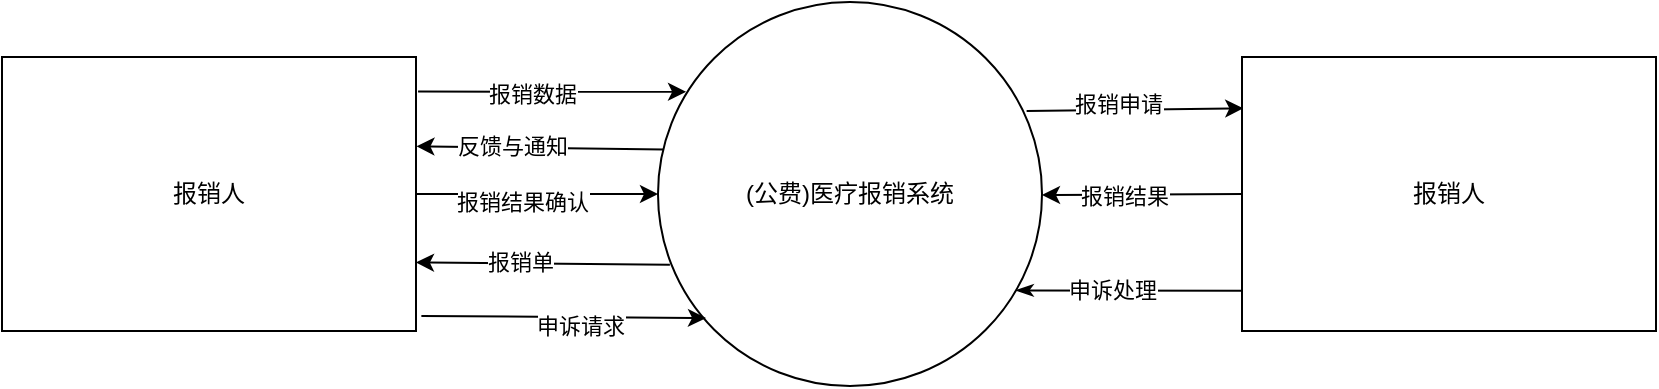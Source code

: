 <mxfile version="13.9.9" type="device"><diagram id="75xl8uRMegtxuiEp05Pq" name="第 1 页"><mxGraphModel dx="1024" dy="592" grid="0" gridSize="10" guides="1" tooltips="1" connect="1" arrows="1" fold="1" page="1" pageScale="1" pageWidth="1169" pageHeight="827" math="0" shadow="0"><root><mxCell id="0"/><mxCell id="1" parent="0"/><mxCell id="d2AHJLTDfQOx0OwsYGWG-6" style="rounded=0;orthogonalLoop=1;jettySize=auto;html=1;exitX=1.005;exitY=0.126;exitDx=0;exitDy=0;exitPerimeter=0;entryX=0.073;entryY=0.234;entryDx=0;entryDy=0;entryPerimeter=0;" edge="1" parent="1" source="d2AHJLTDfQOx0OwsYGWG-1" target="d2AHJLTDfQOx0OwsYGWG-4"><mxGeometry relative="1" as="geometry"><mxPoint x="191" y="314" as="sourcePoint"/><mxPoint x="399.589" y="348.558" as="targetPoint"/></mxGeometry></mxCell><mxCell id="d2AHJLTDfQOx0OwsYGWG-8" value="报销数据" style="edgeLabel;html=1;align=center;verticalAlign=middle;resizable=0;points=[];" vertex="1" connectable="0" parent="d2AHJLTDfQOx0OwsYGWG-6"><mxGeometry x="-0.16" y="-1" relative="1" as="geometry"><mxPoint as="offset"/></mxGeometry></mxCell><mxCell id="d2AHJLTDfQOx0OwsYGWG-11" style="edgeStyle=none;rounded=0;orthogonalLoop=1;jettySize=auto;html=1;entryX=0;entryY=0.5;entryDx=0;entryDy=0;exitX=1;exitY=0.5;exitDx=0;exitDy=0;" edge="1" parent="1" source="d2AHJLTDfQOx0OwsYGWG-1" target="d2AHJLTDfQOx0OwsYGWG-4"><mxGeometry relative="1" as="geometry"/></mxCell><mxCell id="d2AHJLTDfQOx0OwsYGWG-12" value="报销结果确认" style="edgeLabel;html=1;align=center;verticalAlign=middle;resizable=0;points=[];" vertex="1" connectable="0" parent="d2AHJLTDfQOx0OwsYGWG-11"><mxGeometry x="-0.12" y="-4" relative="1" as="geometry"><mxPoint as="offset"/></mxGeometry></mxCell><mxCell id="d2AHJLTDfQOx0OwsYGWG-13" style="edgeStyle=none;rounded=0;orthogonalLoop=1;jettySize=auto;html=1;entryX=1;entryY=0.75;entryDx=0;entryDy=0;exitX=0.031;exitY=0.684;exitDx=0;exitDy=0;exitPerimeter=0;" edge="1" parent="1" source="d2AHJLTDfQOx0OwsYGWG-4" target="d2AHJLTDfQOx0OwsYGWG-1"><mxGeometry relative="1" as="geometry"><mxPoint x="372" y="375" as="sourcePoint"/></mxGeometry></mxCell><mxCell id="d2AHJLTDfQOx0OwsYGWG-32" value="报销单" style="edgeLabel;html=1;align=center;verticalAlign=middle;resizable=0;points=[];" vertex="1" connectable="0" parent="d2AHJLTDfQOx0OwsYGWG-13"><mxGeometry x="0.187" y="-1" relative="1" as="geometry"><mxPoint as="offset"/></mxGeometry></mxCell><mxCell id="d2AHJLTDfQOx0OwsYGWG-22" style="edgeStyle=none;rounded=0;orthogonalLoop=1;jettySize=auto;html=1;exitX=0.96;exitY=0.284;exitDx=0;exitDy=0;entryX=0.003;entryY=0.187;entryDx=0;entryDy=0;exitPerimeter=0;entryPerimeter=0;" edge="1" parent="1" source="d2AHJLTDfQOx0OwsYGWG-4" target="d2AHJLTDfQOx0OwsYGWG-21"><mxGeometry relative="1" as="geometry"><mxPoint x="549" y="370.692" as="sourcePoint"/></mxGeometry></mxCell><mxCell id="d2AHJLTDfQOx0OwsYGWG-23" value="报销申请" style="edgeLabel;html=1;align=center;verticalAlign=middle;resizable=0;points=[];" vertex="1" connectable="0" parent="d2AHJLTDfQOx0OwsYGWG-22"><mxGeometry x="-0.169" y="3" relative="1" as="geometry"><mxPoint as="offset"/></mxGeometry></mxCell><mxCell id="d2AHJLTDfQOx0OwsYGWG-28" style="edgeStyle=none;rounded=0;orthogonalLoop=1;jettySize=auto;html=1;exitX=0.931;exitY=0.751;exitDx=0;exitDy=0;exitPerimeter=0;entryX=0.01;entryY=0.853;entryDx=0;entryDy=0;entryPerimeter=0;endArrow=none;endFill=0;startArrow=classicThin;startFill=1;" edge="1" parent="1" source="d2AHJLTDfQOx0OwsYGWG-4" target="d2AHJLTDfQOx0OwsYGWG-21"><mxGeometry relative="1" as="geometry"><mxPoint x="550.536" y="464.388" as="sourcePoint"/><mxPoint x="727.52" y="463.5" as="targetPoint"/></mxGeometry></mxCell><mxCell id="d2AHJLTDfQOx0OwsYGWG-29" value="申诉处理" style="edgeLabel;html=1;align=center;verticalAlign=middle;resizable=0;points=[];" vertex="1" connectable="0" parent="d2AHJLTDfQOx0OwsYGWG-28"><mxGeometry x="-0.17" y="1" relative="1" as="geometry"><mxPoint as="offset"/></mxGeometry></mxCell><mxCell id="d2AHJLTDfQOx0OwsYGWG-4" value="(公费)医疗报销系统" style="ellipse;whiteSpace=wrap;html=1;aspect=fixed;" vertex="1" parent="1"><mxGeometry x="370" y="320" width="192" height="192" as="geometry"/></mxCell><mxCell id="d2AHJLTDfQOx0OwsYGWG-18" style="edgeStyle=none;rounded=0;orthogonalLoop=1;jettySize=auto;html=1;exitX=1.013;exitY=0.945;exitDx=0;exitDy=0;exitPerimeter=0;" edge="1" parent="1" source="d2AHJLTDfQOx0OwsYGWG-1"><mxGeometry relative="1" as="geometry"><mxPoint x="394" y="478" as="targetPoint"/></mxGeometry></mxCell><mxCell id="d2AHJLTDfQOx0OwsYGWG-19" value="申诉请求" style="edgeLabel;html=1;align=center;verticalAlign=middle;resizable=0;points=[];" vertex="1" connectable="0" parent="d2AHJLTDfQOx0OwsYGWG-18"><mxGeometry x="0.12" y="-4" relative="1" as="geometry"><mxPoint as="offset"/></mxGeometry></mxCell><mxCell id="d2AHJLTDfQOx0OwsYGWG-1" value="报销人" style="rounded=0;whiteSpace=wrap;html=1;" vertex="1" parent="1"><mxGeometry x="42" y="347.5" width="207" height="137" as="geometry"/></mxCell><mxCell id="d2AHJLTDfQOx0OwsYGWG-16" style="edgeStyle=none;rounded=0;orthogonalLoop=1;jettySize=auto;html=1;exitX=0.015;exitY=0.384;exitDx=0;exitDy=0;exitPerimeter=0;entryX=1.001;entryY=0.326;entryDx=0;entryDy=0;entryPerimeter=0;" edge="1" parent="1" source="d2AHJLTDfQOx0OwsYGWG-4" target="d2AHJLTDfQOx0OwsYGWG-1"><mxGeometry relative="1" as="geometry"><mxPoint x="375.184" y="372.992" as="sourcePoint"/><mxPoint x="226" y="227" as="targetPoint"/></mxGeometry></mxCell><mxCell id="d2AHJLTDfQOx0OwsYGWG-17" value="反馈与通知" style="edgeLabel;html=1;align=center;verticalAlign=middle;resizable=0;points=[];" vertex="1" connectable="0" parent="d2AHJLTDfQOx0OwsYGWG-16"><mxGeometry x="0.236" y="-2" relative="1" as="geometry"><mxPoint y="1" as="offset"/></mxGeometry></mxCell><mxCell id="d2AHJLTDfQOx0OwsYGWG-24" style="edgeStyle=none;rounded=0;orthogonalLoop=1;jettySize=auto;html=1;exitX=0;exitY=0.5;exitDx=0;exitDy=0;" edge="1" parent="1" source="d2AHJLTDfQOx0OwsYGWG-21" target="d2AHJLTDfQOx0OwsYGWG-4"><mxGeometry relative="1" as="geometry"><mxPoint x="624" y="315" as="targetPoint"/></mxGeometry></mxCell><mxCell id="d2AHJLTDfQOx0OwsYGWG-31" value="报销结果" style="edgeLabel;html=1;align=center;verticalAlign=middle;resizable=0;points=[];" vertex="1" connectable="0" parent="d2AHJLTDfQOx0OwsYGWG-24"><mxGeometry x="0.179" relative="1" as="geometry"><mxPoint as="offset"/></mxGeometry></mxCell><mxCell id="d2AHJLTDfQOx0OwsYGWG-21" value="报销人" style="rounded=0;whiteSpace=wrap;html=1;" vertex="1" parent="1"><mxGeometry x="662" y="347.5" width="207" height="137" as="geometry"/></mxCell><mxCell id="d2AHJLTDfQOx0OwsYGWG-30" style="edgeStyle=none;rounded=0;orthogonalLoop=1;jettySize=auto;html=1;exitX=0;exitY=0.5;exitDx=0;exitDy=0;startArrow=classicThin;startFill=1;endArrow=none;endFill=0;" edge="1" parent="1" source="d2AHJLTDfQOx0OwsYGWG-4" target="d2AHJLTDfQOx0OwsYGWG-4"><mxGeometry relative="1" as="geometry"/></mxCell></root></mxGraphModel></diagram></mxfile>
